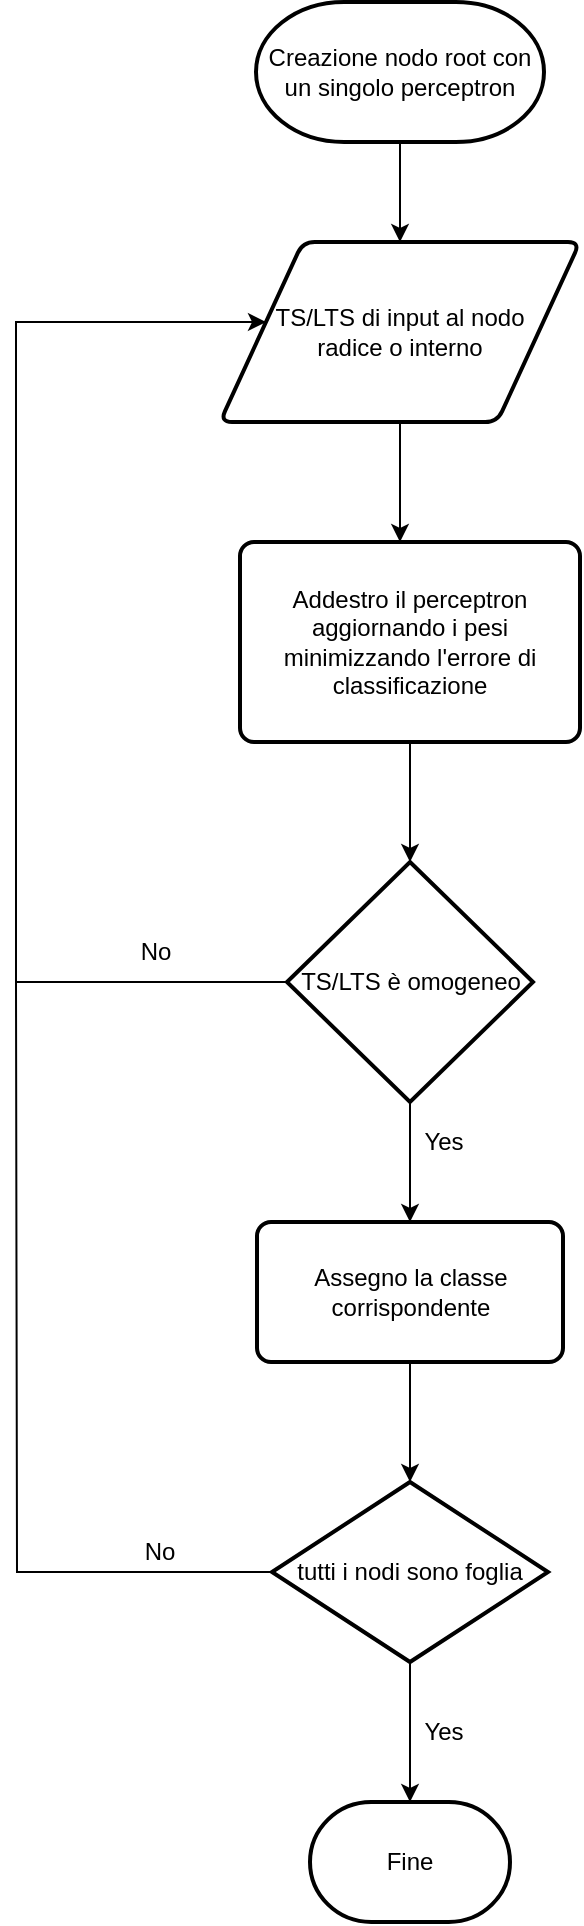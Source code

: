 <mxfile version="20.7.4" type="device"><diagram id="C5RBs43oDa-KdzZeNtuy" name="Page-1"><mxGraphModel dx="1393" dy="766" grid="1" gridSize="10" guides="1" tooltips="1" connect="1" arrows="1" fold="1" page="1" pageScale="1" pageWidth="827" pageHeight="1169" math="0" shadow="0"><root><mxCell id="WIyWlLk6GJQsqaUBKTNV-0"/><mxCell id="WIyWlLk6GJQsqaUBKTNV-1" parent="WIyWlLk6GJQsqaUBKTNV-0"/><mxCell id="L0ytFwqhNqiQY9R9av6l-1" style="edgeStyle=orthogonalEdgeStyle;rounded=0;orthogonalLoop=1;jettySize=auto;html=1;exitX=0.5;exitY=1;exitDx=0;exitDy=0;exitPerimeter=0;" edge="1" parent="WIyWlLk6GJQsqaUBKTNV-1" source="L0ytFwqhNqiQY9R9av6l-0"><mxGeometry relative="1" as="geometry"><mxPoint x="392" y="150" as="targetPoint"/></mxGeometry></mxCell><mxCell id="L0ytFwqhNqiQY9R9av6l-0" value="Creazione nodo root con un singolo perceptron" style="strokeWidth=2;html=1;shape=mxgraph.flowchart.terminator;whiteSpace=wrap;" vertex="1" parent="WIyWlLk6GJQsqaUBKTNV-1"><mxGeometry x="320" y="30" width="144" height="70" as="geometry"/></mxCell><mxCell id="L0ytFwqhNqiQY9R9av6l-7" style="edgeStyle=orthogonalEdgeStyle;rounded=0;orthogonalLoop=1;jettySize=auto;html=1;exitX=0.5;exitY=1;exitDx=0;exitDy=0;" edge="1" parent="WIyWlLk6GJQsqaUBKTNV-1" source="L0ytFwqhNqiQY9R9av6l-2"><mxGeometry relative="1" as="geometry"><mxPoint x="392" y="300" as="targetPoint"/></mxGeometry></mxCell><mxCell id="L0ytFwqhNqiQY9R9av6l-2" value="TS/LTS di input al nodo&lt;br&gt;radice o interno" style="shape=parallelogram;html=1;strokeWidth=2;perimeter=parallelogramPerimeter;whiteSpace=wrap;rounded=1;arcSize=12;size=0.23;" vertex="1" parent="WIyWlLk6GJQsqaUBKTNV-1"><mxGeometry x="302" y="150" width="180" height="90" as="geometry"/></mxCell><mxCell id="L0ytFwqhNqiQY9R9av6l-11" style="edgeStyle=orthogonalEdgeStyle;rounded=0;orthogonalLoop=1;jettySize=auto;html=1;exitX=0.5;exitY=1;exitDx=0;exitDy=0;" edge="1" parent="WIyWlLk6GJQsqaUBKTNV-1" source="L0ytFwqhNqiQY9R9av6l-8"><mxGeometry relative="1" as="geometry"><mxPoint x="397" y="460" as="targetPoint"/></mxGeometry></mxCell><mxCell id="L0ytFwqhNqiQY9R9av6l-8" value="Addestro il perceptron aggiornando i pesi minimizzando l'errore di classificazione" style="rounded=1;whiteSpace=wrap;html=1;absoluteArcSize=1;arcSize=14;strokeWidth=2;" vertex="1" parent="WIyWlLk6GJQsqaUBKTNV-1"><mxGeometry x="312" y="300" width="170" height="100" as="geometry"/></mxCell><mxCell id="L0ytFwqhNqiQY9R9av6l-15" style="edgeStyle=orthogonalEdgeStyle;rounded=0;orthogonalLoop=1;jettySize=auto;html=1;exitX=0.5;exitY=1;exitDx=0;exitDy=0;exitPerimeter=0;entryX=0.5;entryY=0;entryDx=0;entryDy=0;" edge="1" parent="WIyWlLk6GJQsqaUBKTNV-1" source="L0ytFwqhNqiQY9R9av6l-12" target="L0ytFwqhNqiQY9R9av6l-20"><mxGeometry relative="1" as="geometry"><mxPoint x="397" y="670" as="targetPoint"/></mxGeometry></mxCell><mxCell id="L0ytFwqhNqiQY9R9av6l-17" style="edgeStyle=orthogonalEdgeStyle;rounded=0;orthogonalLoop=1;jettySize=auto;html=1;exitX=0;exitY=0.5;exitDx=0;exitDy=0;exitPerimeter=0;" edge="1" parent="WIyWlLk6GJQsqaUBKTNV-1" source="L0ytFwqhNqiQY9R9av6l-12" target="L0ytFwqhNqiQY9R9av6l-2"><mxGeometry relative="1" as="geometry"><mxPoint x="260" y="200" as="targetPoint"/><Array as="points"><mxPoint x="200" y="520"/><mxPoint x="200" y="190"/></Array></mxGeometry></mxCell><mxCell id="L0ytFwqhNqiQY9R9av6l-12" value="TS/LTS è omogeneo" style="strokeWidth=2;html=1;shape=mxgraph.flowchart.decision;whiteSpace=wrap;" vertex="1" parent="WIyWlLk6GJQsqaUBKTNV-1"><mxGeometry x="335.5" y="460" width="123" height="120" as="geometry"/></mxCell><mxCell id="L0ytFwqhNqiQY9R9av6l-16" value="Fine" style="strokeWidth=2;html=1;shape=mxgraph.flowchart.terminator;whiteSpace=wrap;" vertex="1" parent="WIyWlLk6GJQsqaUBKTNV-1"><mxGeometry x="347" y="930" width="100" height="60" as="geometry"/></mxCell><mxCell id="L0ytFwqhNqiQY9R9av6l-18" value="No" style="text;html=1;strokeColor=none;fillColor=none;align=center;verticalAlign=middle;whiteSpace=wrap;rounded=0;" vertex="1" parent="WIyWlLk6GJQsqaUBKTNV-1"><mxGeometry x="240" y="490" width="60" height="30" as="geometry"/></mxCell><mxCell id="L0ytFwqhNqiQY9R9av6l-19" value="Yes" style="text;html=1;strokeColor=none;fillColor=none;align=center;verticalAlign=middle;whiteSpace=wrap;rounded=0;" vertex="1" parent="WIyWlLk6GJQsqaUBKTNV-1"><mxGeometry x="384" y="585" width="60" height="30" as="geometry"/></mxCell><mxCell id="L0ytFwqhNqiQY9R9av6l-22" style="edgeStyle=orthogonalEdgeStyle;rounded=0;orthogonalLoop=1;jettySize=auto;html=1;exitX=0.5;exitY=1;exitDx=0;exitDy=0;entryX=0.5;entryY=0;entryDx=0;entryDy=0;entryPerimeter=0;" edge="1" parent="WIyWlLk6GJQsqaUBKTNV-1" source="L0ytFwqhNqiQY9R9av6l-20" target="L0ytFwqhNqiQY9R9av6l-21"><mxGeometry relative="1" as="geometry"/></mxCell><mxCell id="L0ytFwqhNqiQY9R9av6l-20" value="Assegno la classe corrispondente" style="rounded=1;whiteSpace=wrap;html=1;absoluteArcSize=1;arcSize=14;strokeWidth=2;" vertex="1" parent="WIyWlLk6GJQsqaUBKTNV-1"><mxGeometry x="320.5" y="640" width="153" height="70" as="geometry"/></mxCell><mxCell id="L0ytFwqhNqiQY9R9av6l-23" style="edgeStyle=orthogonalEdgeStyle;rounded=0;orthogonalLoop=1;jettySize=auto;html=1;exitX=0.5;exitY=1;exitDx=0;exitDy=0;exitPerimeter=0;entryX=0.5;entryY=0;entryDx=0;entryDy=0;entryPerimeter=0;" edge="1" parent="WIyWlLk6GJQsqaUBKTNV-1" source="L0ytFwqhNqiQY9R9av6l-21" target="L0ytFwqhNqiQY9R9av6l-16"><mxGeometry relative="1" as="geometry"/></mxCell><mxCell id="L0ytFwqhNqiQY9R9av6l-25" style="edgeStyle=orthogonalEdgeStyle;rounded=0;orthogonalLoop=1;jettySize=auto;html=1;exitX=0;exitY=0.5;exitDx=0;exitDy=0;exitPerimeter=0;endArrow=none;endFill=0;" edge="1" parent="WIyWlLk6GJQsqaUBKTNV-1" source="L0ytFwqhNqiQY9R9av6l-21"><mxGeometry relative="1" as="geometry"><mxPoint x="200" y="520" as="targetPoint"/></mxGeometry></mxCell><mxCell id="L0ytFwqhNqiQY9R9av6l-21" value="tutti i nodi sono foglia" style="strokeWidth=2;html=1;shape=mxgraph.flowchart.decision;whiteSpace=wrap;" vertex="1" parent="WIyWlLk6GJQsqaUBKTNV-1"><mxGeometry x="328" y="770" width="138" height="90" as="geometry"/></mxCell><mxCell id="L0ytFwqhNqiQY9R9av6l-24" value="Yes" style="text;html=1;strokeColor=none;fillColor=none;align=center;verticalAlign=middle;whiteSpace=wrap;rounded=0;" vertex="1" parent="WIyWlLk6GJQsqaUBKTNV-1"><mxGeometry x="384" y="880" width="60" height="30" as="geometry"/></mxCell><mxCell id="L0ytFwqhNqiQY9R9av6l-26" value="No" style="text;html=1;strokeColor=none;fillColor=none;align=center;verticalAlign=middle;whiteSpace=wrap;rounded=0;" vertex="1" parent="WIyWlLk6GJQsqaUBKTNV-1"><mxGeometry x="242" y="790" width="60" height="30" as="geometry"/></mxCell></root></mxGraphModel></diagram></mxfile>